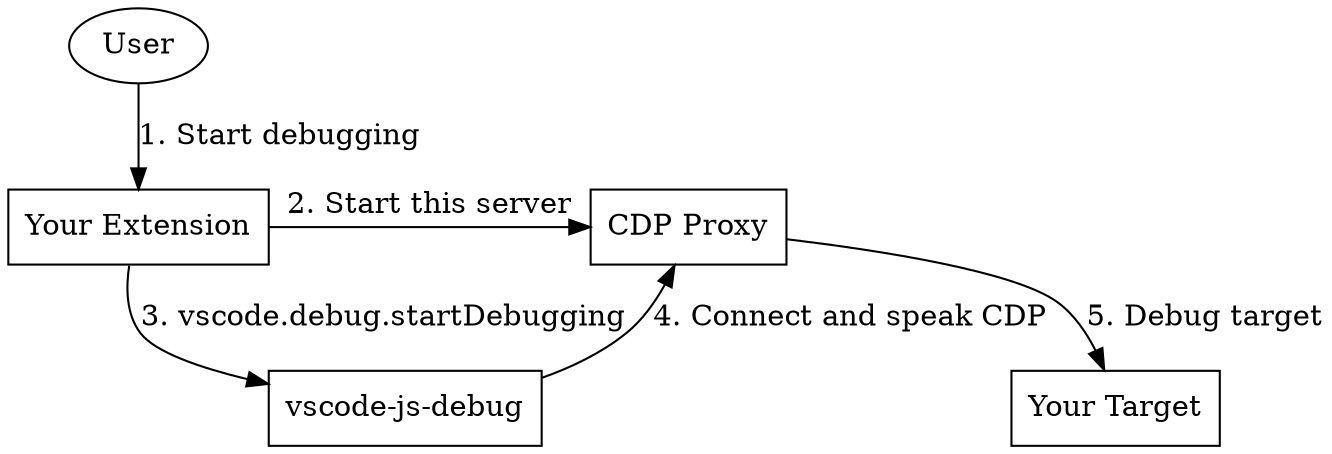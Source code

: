 digraph G {
  U [label="User"];
  F [label="Your Extension", shape=box];
  T [label="Your Target", shape=box];
  S [label="CDP Proxy", shape=box];
  J [label="vscode-js-debug", shape=box];

  { rank=same F S }

  U -> F [label="1. Start debugging"];
  F -> S [label="2. Start this server"];
  F -> J [label="3. vscode.debug.startDebugging"];
  J -> S [label="4. Connect and speak CDP"];
  S -> T [label="5. Debug target"]
}

// render via: dot -Tpng example.dot -o example.png
